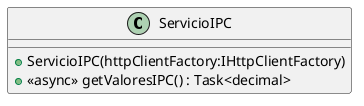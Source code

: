 @startuml
class ServicioIPC {
    + ServicioIPC(httpClientFactory:IHttpClientFactory)
    + <<async>> getValoresIPC() : Task<decimal>
}
@enduml
